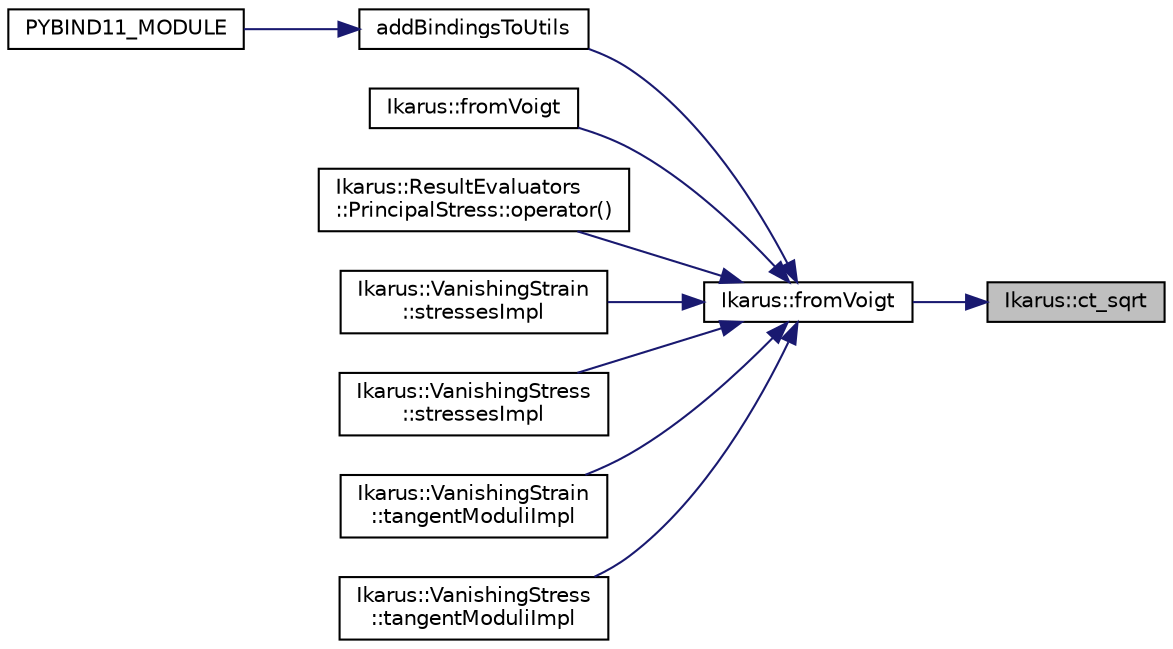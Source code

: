 digraph "Ikarus::ct_sqrt"
{
 // LATEX_PDF_SIZE
  edge [fontname="Helvetica",fontsize="10",labelfontname="Helvetica",labelfontsize="10"];
  node [fontname="Helvetica",fontsize="10",shape=record];
  rankdir="RL";
  Node1 [label="Ikarus::ct_sqrt",height=0.2,width=0.4,color="black", fillcolor="grey75", style="filled", fontcolor="black",tooltip="Compile-time square root for integer types."];
  Node1 -> Node2 [dir="back",color="midnightblue",fontsize="10",style="solid"];
  Node2 [label="Ikarus::fromVoigt",height=0.2,width=0.4,color="black", fillcolor="white", style="filled",URL="$a00380.html#gadc8e9e9f3838d0392a5fcf1e11374ee9",tooltip="Converts a vector given in Voigt notation to a matrix."];
  Node2 -> Node3 [dir="back",color="midnightblue",fontsize="10",style="solid"];
  Node3 [label="addBindingsToUtils",height=0.2,width=0.4,color="black", fillcolor="white", style="filled",URL="$a00379.html#ga1fbedbac54712740abe25ceab2990472",tooltip=" "];
  Node3 -> Node4 [dir="back",color="midnightblue",fontsize="10",style="solid"];
  Node4 [label="PYBIND11_MODULE",height=0.2,width=0.4,color="black", fillcolor="white", style="filled",URL="$a00341.html#a0e4f7cface71bec1c24bbed3aaa798d8",tooltip=" "];
  Node2 -> Node5 [dir="back",color="midnightblue",fontsize="10",style="solid"];
  Node5 [label="Ikarus::fromVoigt",height=0.2,width=0.4,color="black", fillcolor="white", style="filled",URL="$a00380.html#ga0afe53095f875017b5673a42e13e6f5a",tooltip="Converts a matrix in Voigt notation to a Fourth-order tensor."];
  Node2 -> Node6 [dir="back",color="midnightblue",fontsize="10",style="solid"];
  Node6 [label="Ikarus::ResultEvaluators\l::PrincipalStress::operator()",height=0.2,width=0.4,color="black", fillcolor="white", style="filled",URL="$a01596.html#a5b1a1b6fc619e80943b5b54912371cef",tooltip="Calculate the result quantity (principal stress)"];
  Node2 -> Node7 [dir="back",color="midnightblue",fontsize="10",style="solid"];
  Node7 [label="Ikarus::VanishingStrain\l::stressesImpl",height=0.2,width=0.4,color="black", fillcolor="white", style="filled",URL="$a01512.html#ae86ff451045f7c622d816d1f72798adc",tooltip="Computes the stresses for the VanishingStrain material."];
  Node2 -> Node8 [dir="back",color="midnightblue",fontsize="10",style="solid"];
  Node8 [label="Ikarus::VanishingStress\l::stressesImpl",height=0.2,width=0.4,color="black", fillcolor="white", style="filled",URL="$a01516.html#abdfa744589b54cc5c943d781c73359f0",tooltip="Computes the stresses for the VanishingStress material."];
  Node2 -> Node9 [dir="back",color="midnightblue",fontsize="10",style="solid"];
  Node9 [label="Ikarus::VanishingStrain\l::tangentModuliImpl",height=0.2,width=0.4,color="black", fillcolor="white", style="filled",URL="$a01512.html#ab9cfe6037812d5754415644b513d8f6d",tooltip="Computes the tangent moduli for the VanishingStrain material."];
  Node2 -> Node10 [dir="back",color="midnightblue",fontsize="10",style="solid"];
  Node10 [label="Ikarus::VanishingStress\l::tangentModuliImpl",height=0.2,width=0.4,color="black", fillcolor="white", style="filled",URL="$a01516.html#acdd8f1a651ee1e15647ec146f981040d",tooltip="Computes the tangent moduli for the VanishingStress material."];
}
